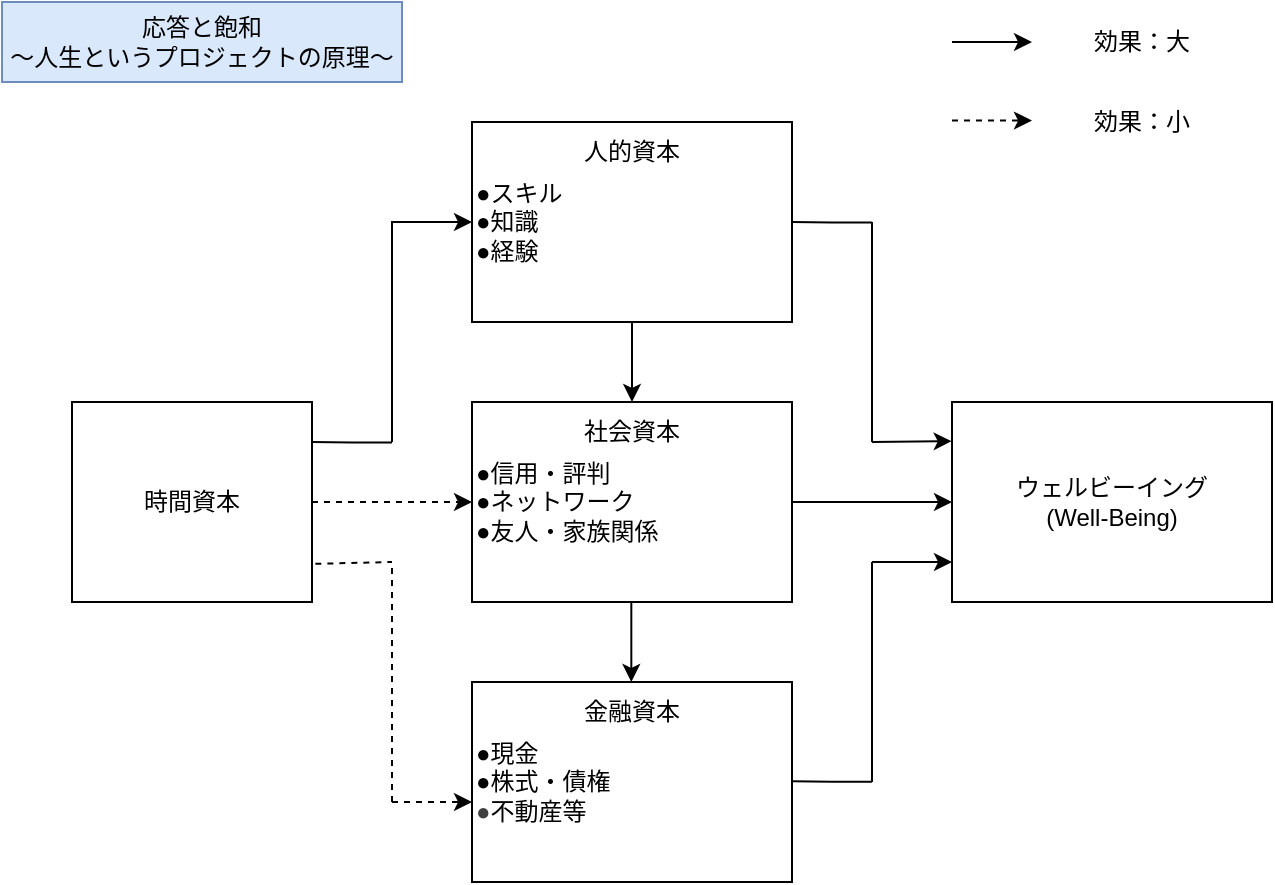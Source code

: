 <mxfile>
    <diagram id="RQlR1G9lBBgjaOKuBKlE" name="ページ1">
        <mxGraphModel dx="699" dy="536" grid="1" gridSize="10" guides="1" tooltips="1" connect="1" arrows="1" fold="1" page="1" pageScale="1" pageWidth="827" pageHeight="1169" math="0" shadow="0">
            <root>
                <mxCell id="0"/>
                <mxCell id="1" parent="0"/>
                <mxCell id="2" value="応答と飽和&lt;div&gt;～人生というプロジェクトの原理～&lt;/div&gt;" style="text;html=1;align=center;verticalAlign=middle;whiteSpace=wrap;rounded=0;fillColor=#dae8fc;strokeColor=#6c8ebf;" parent="1" vertex="1">
                    <mxGeometry x="45" y="40" width="200" height="40" as="geometry"/>
                </mxCell>
                <mxCell id="10" value="" style="endArrow=none;html=1;exitX=0.7;exitY=0.08;exitDx=0;exitDy=0;exitPerimeter=0;" parent="1" edge="1">
                    <mxGeometry width="50" height="50" relative="1" as="geometry">
                        <mxPoint x="200" y="260" as="sourcePoint"/>
                        <mxPoint x="240" y="260.21" as="targetPoint"/>
                        <Array as="points">
                            <mxPoint x="220" y="260.21"/>
                        </Array>
                    </mxGeometry>
                </mxCell>
                <mxCell id="49" value="時間資本" style="rounded=0;whiteSpace=wrap;html=1;" vertex="1" parent="1">
                    <mxGeometry x="80" y="240" width="120" height="100" as="geometry"/>
                </mxCell>
                <mxCell id="57" value="" style="edgeStyle=none;html=1;" edge="1" parent="1" source="51" target="55">
                    <mxGeometry relative="1" as="geometry"/>
                </mxCell>
                <mxCell id="51" value="●スキル&lt;br&gt;&lt;div&gt;&lt;span style=&quot;color: rgb(0, 0, 0); background-color: transparent;&quot;&gt;●&lt;/span&gt;知識&lt;/div&gt;&lt;div&gt;&lt;span style=&quot;color: rgb(0, 0, 0); background-color: transparent;&quot;&gt;●&lt;/span&gt;経験&lt;/div&gt;" style="rounded=0;whiteSpace=wrap;html=1;align=left;" vertex="1" parent="1">
                    <mxGeometry x="280" y="100" width="160" height="100" as="geometry"/>
                </mxCell>
                <mxCell id="52" value="人的資本" style="text;html=1;align=center;verticalAlign=middle;whiteSpace=wrap;rounded=0;" vertex="1" parent="1">
                    <mxGeometry x="330" y="100" width="60" height="30" as="geometry"/>
                </mxCell>
                <mxCell id="53" value="" style="endArrow=none;html=1;exitX=0.7;exitY=0.08;exitDx=0;exitDy=0;exitPerimeter=0;" edge="1" parent="1">
                    <mxGeometry width="50" height="50" relative="1" as="geometry">
                        <mxPoint x="240" y="149.5" as="sourcePoint"/>
                        <mxPoint x="240" y="260" as="targetPoint"/>
                    </mxGeometry>
                </mxCell>
                <mxCell id="54" value="" style="endArrow=classic;html=1;entryX=0;entryY=0.5;entryDx=0;entryDy=0;" edge="1" parent="1" target="51">
                    <mxGeometry width="50" height="50" relative="1" as="geometry">
                        <mxPoint x="240" y="150" as="sourcePoint"/>
                        <mxPoint x="290" y="100" as="targetPoint"/>
                    </mxGeometry>
                </mxCell>
                <mxCell id="55" value="●信用・評判&lt;br&gt;&lt;div&gt;&lt;span style=&quot;color: rgb(0, 0, 0); background-color: transparent;&quot;&gt;●&lt;/span&gt;ネットワーク&lt;/div&gt;&lt;div&gt;&lt;span style=&quot;color: rgb(0, 0, 0); background-color: transparent;&quot;&gt;●&lt;/span&gt;友人・家族関係&lt;/div&gt;" style="rounded=0;whiteSpace=wrap;html=1;align=left;" vertex="1" parent="1">
                    <mxGeometry x="280" y="240" width="160" height="100" as="geometry"/>
                </mxCell>
                <mxCell id="56" value="" style="endArrow=classic;html=1;entryX=0;entryY=0.5;entryDx=0;entryDy=0;dashed=1;exitX=1;exitY=0.5;exitDx=0;exitDy=0;" edge="1" parent="1" source="49" target="55">
                    <mxGeometry width="50" height="50" relative="1" as="geometry">
                        <mxPoint x="203.2" y="290.16" as="sourcePoint"/>
                        <mxPoint x="280.0" y="289.66" as="targetPoint"/>
                    </mxGeometry>
                </mxCell>
                <mxCell id="58" value="社会資本" style="text;html=1;align=center;verticalAlign=middle;whiteSpace=wrap;rounded=0;" vertex="1" parent="1">
                    <mxGeometry x="330" y="240" width="60" height="30" as="geometry"/>
                </mxCell>
                <mxCell id="59" value="ウェルビーイング&lt;div&gt;(Well-Being)&lt;/div&gt;" style="rounded=0;whiteSpace=wrap;html=1;align=center;" vertex="1" parent="1">
                    <mxGeometry x="520" y="240" width="160" height="100" as="geometry"/>
                </mxCell>
                <mxCell id="60" value="" style="edgeStyle=none;html=1;exitX=1;exitY=0.5;exitDx=0;exitDy=0;entryX=0;entryY=0.5;entryDx=0;entryDy=0;" edge="1" parent="1" source="55" target="59">
                    <mxGeometry relative="1" as="geometry">
                        <mxPoint x="490" y="300" as="sourcePoint"/>
                        <mxPoint x="490" y="340" as="targetPoint"/>
                    </mxGeometry>
                </mxCell>
                <mxCell id="61" value="" style="endArrow=classic;html=1;entryX=-0.001;entryY=0.196;entryDx=0;entryDy=0;entryPerimeter=0;" edge="1" parent="1" target="59">
                    <mxGeometry width="50" height="50" relative="1" as="geometry">
                        <mxPoint x="480" y="260" as="sourcePoint"/>
                        <mxPoint x="520" y="264.8" as="targetPoint"/>
                    </mxGeometry>
                </mxCell>
                <mxCell id="62" value="" style="endArrow=none;html=1;exitX=0.7;exitY=0.08;exitDx=0;exitDy=0;exitPerimeter=0;" edge="1" parent="1">
                    <mxGeometry width="50" height="50" relative="1" as="geometry">
                        <mxPoint x="440" y="150" as="sourcePoint"/>
                        <mxPoint x="480.0" y="150.21" as="targetPoint"/>
                        <Array as="points">
                            <mxPoint x="460" y="150.21"/>
                        </Array>
                    </mxGeometry>
                </mxCell>
                <mxCell id="63" value="" style="endArrow=none;html=1;exitX=0.7;exitY=0.08;exitDx=0;exitDy=0;exitPerimeter=0;" edge="1" parent="1">
                    <mxGeometry width="50" height="50" relative="1" as="geometry">
                        <mxPoint x="480.0" y="150.0" as="sourcePoint"/>
                        <mxPoint x="480" y="260" as="targetPoint"/>
                    </mxGeometry>
                </mxCell>
                <mxCell id="64" value="●現金&lt;div&gt;●株式・債権&lt;/div&gt;&lt;div&gt;&lt;span style=&quot;color: rgb(63, 63, 63); background-color: transparent;&quot;&gt;●&lt;/span&gt;不動産等&lt;/div&gt;" style="rounded=0;whiteSpace=wrap;html=1;align=left;" vertex="1" parent="1">
                    <mxGeometry x="280" y="380" width="160" height="100" as="geometry"/>
                </mxCell>
                <mxCell id="65" value="" style="edgeStyle=none;html=1;" edge="1" parent="1">
                    <mxGeometry relative="1" as="geometry">
                        <mxPoint x="359.66" y="340" as="sourcePoint"/>
                        <mxPoint x="359.66" y="380" as="targetPoint"/>
                    </mxGeometry>
                </mxCell>
                <mxCell id="66" value="" style="endArrow=classic;html=1;entryX=0;entryY=0.5;entryDx=0;entryDy=0;dashed=1;" edge="1" parent="1">
                    <mxGeometry width="50" height="50" relative="1" as="geometry">
                        <mxPoint x="240" y="440" as="sourcePoint"/>
                        <mxPoint x="280" y="440" as="targetPoint"/>
                    </mxGeometry>
                </mxCell>
                <mxCell id="68" value="" style="endArrow=none;html=1;dashed=1;" edge="1" parent="1">
                    <mxGeometry width="50" height="50" relative="1" as="geometry">
                        <mxPoint x="240" y="440" as="sourcePoint"/>
                        <mxPoint x="240" y="320" as="targetPoint"/>
                    </mxGeometry>
                </mxCell>
                <mxCell id="69" value="" style="endArrow=none;html=1;dashed=1;exitX=1.014;exitY=0.809;exitDx=0;exitDy=0;exitPerimeter=0;" edge="1" parent="1" source="49">
                    <mxGeometry width="50" height="50" relative="1" as="geometry">
                        <mxPoint x="250" y="450" as="sourcePoint"/>
                        <mxPoint x="240" y="320" as="targetPoint"/>
                    </mxGeometry>
                </mxCell>
                <mxCell id="70" value="金融資本" style="text;html=1;align=center;verticalAlign=middle;whiteSpace=wrap;rounded=0;" vertex="1" parent="1">
                    <mxGeometry x="330" y="380" width="60" height="30" as="geometry"/>
                </mxCell>
                <mxCell id="71" value="" style="endArrow=classic;html=1;entryX=-0.001;entryY=0.196;entryDx=0;entryDy=0;entryPerimeter=0;" edge="1" parent="1">
                    <mxGeometry width="50" height="50" relative="1" as="geometry">
                        <mxPoint x="480" y="320" as="sourcePoint"/>
                        <mxPoint x="520" y="320" as="targetPoint"/>
                    </mxGeometry>
                </mxCell>
                <mxCell id="72" value="" style="endArrow=none;html=1;exitX=0.7;exitY=0.08;exitDx=0;exitDy=0;exitPerimeter=0;" edge="1" parent="1">
                    <mxGeometry width="50" height="50" relative="1" as="geometry">
                        <mxPoint x="480.0" y="320" as="sourcePoint"/>
                        <mxPoint x="480" y="430" as="targetPoint"/>
                    </mxGeometry>
                </mxCell>
                <mxCell id="73" value="" style="endArrow=none;html=1;exitX=0.7;exitY=0.08;exitDx=0;exitDy=0;exitPerimeter=0;" edge="1" parent="1">
                    <mxGeometry width="50" height="50" relative="1" as="geometry">
                        <mxPoint x="440" y="429.66" as="sourcePoint"/>
                        <mxPoint x="480.0" y="429.87" as="targetPoint"/>
                        <Array as="points">
                            <mxPoint x="460" y="429.87"/>
                        </Array>
                    </mxGeometry>
                </mxCell>
                <mxCell id="74" value="" style="endArrow=classic;html=1;entryX=0;entryY=0.5;entryDx=0;entryDy=0;dashed=1;" edge="1" parent="1">
                    <mxGeometry width="50" height="50" relative="1" as="geometry">
                        <mxPoint x="520" y="99.31" as="sourcePoint"/>
                        <mxPoint x="560" y="99.31" as="targetPoint"/>
                    </mxGeometry>
                </mxCell>
                <mxCell id="75" value="" style="endArrow=classic;html=1;entryX=0;entryY=0.5;entryDx=0;entryDy=0;" edge="1" parent="1">
                    <mxGeometry width="50" height="50" relative="1" as="geometry">
                        <mxPoint x="520" y="60" as="sourcePoint"/>
                        <mxPoint x="560" y="60" as="targetPoint"/>
                    </mxGeometry>
                </mxCell>
                <mxCell id="76" value="効果：大" style="text;html=1;align=center;verticalAlign=middle;whiteSpace=wrap;rounded=0;" vertex="1" parent="1">
                    <mxGeometry x="570" y="40" width="90" height="40" as="geometry"/>
                </mxCell>
                <mxCell id="77" value="効果：小" style="text;html=1;align=center;verticalAlign=middle;whiteSpace=wrap;rounded=0;" vertex="1" parent="1">
                    <mxGeometry x="570" y="80" width="90" height="40" as="geometry"/>
                </mxCell>
            </root>
        </mxGraphModel>
    </diagram>
</mxfile>
